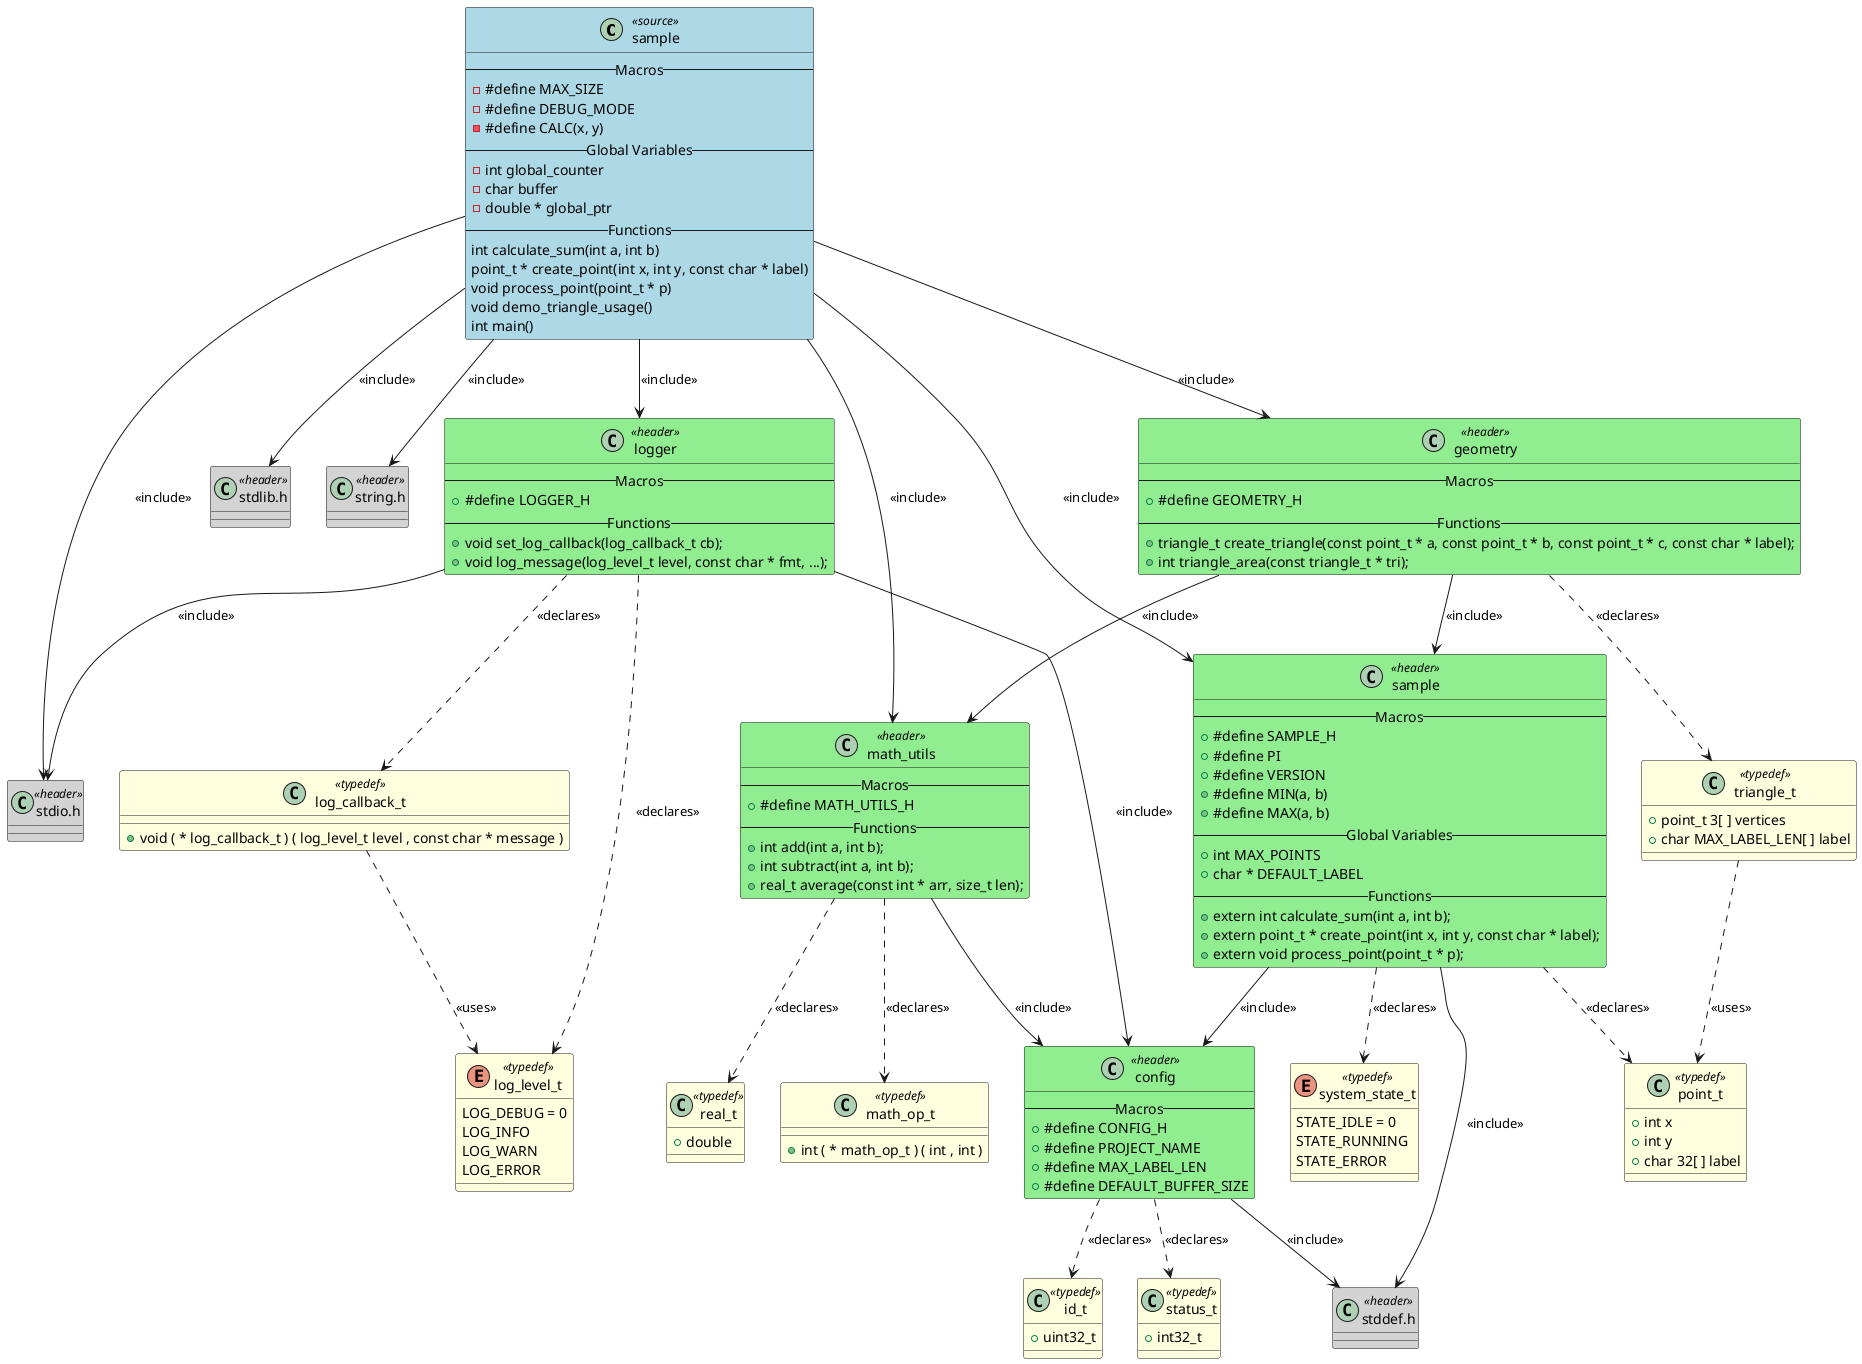 @startuml sample

class "sample" as SAMPLE <<source>> #LightBlue
{
-- Macros --
- #define MAX_SIZE
- #define DEBUG_MODE
- #define CALC(x, y)
-- Global Variables --
- int global_counter
- char buffer
- double * global_ptr
-- Functions --
int calculate_sum(int a, int b)
point_t * create_point(int x, int y, const char * label)
void process_point(point_t * p)
void demo_triangle_usage()
int main()
}

class "stdio.h" as HEADER_STDIO <<header>> #LightGray
{
}

class "stdlib.h" as HEADER_STDLIB <<header>> #LightGray
{
}

class "string.h" as HEADER_STRING <<header>> #LightGray
{
}

class "sample" as HEADER_SAMPLE <<header>> #LightGreen
{
-- Macros --
+ #define SAMPLE_H
+ #define PI
+ #define VERSION
+ #define MIN(a, b)
+ #define MAX(a, b)
-- Global Variables --
+ int MAX_POINTS
+ char * DEFAULT_LABEL
-- Functions --
+ extern int calculate_sum(int a, int b);
+ extern point_t * create_point(int x, int y, const char * label);
+ extern void process_point(point_t * p);
}
class "math_utils" as HEADER_MATH_UTILS <<header>> #LightGreen
{
-- Macros --
+ #define MATH_UTILS_H
-- Functions --
+ int add(int a, int b);
+ int subtract(int a, int b);
+ real_t average(const int * arr, size_t len);
}
class "logger" as HEADER_LOGGER <<header>> #LightGreen
{
-- Macros --
+ #define LOGGER_H
-- Functions --
+ void set_log_callback(log_callback_t cb);
+ void log_message(log_level_t level, const char * fmt, ...);
}
class "geometry" as HEADER_GEOMETRY <<header>> #LightGreen
{
-- Macros --
+ #define GEOMETRY_H
-- Functions --
+ triangle_t create_triangle(const point_t * a, const point_t * b, const point_t * c, const char * label);
+ int triangle_area(const triangle_t * tri);
}
class "config" as HEADER_CONFIG <<header>> #LightGreen
{
-- Macros --
+ #define CONFIG_H
+ #define PROJECT_NAME
+ #define MAX_LABEL_LEN
+ #define DEFAULT_BUFFER_SIZE
}
class "stddef.h" as HEADER_STDDEF <<header>> #LightGray
{
}

class "point_t" as TYPEDEF_POINT_T <<typedef>> #LightYellow
{
+ int x
+ int y
+ char 32[ ] label
}

enum "system_state_t" as TYPEDEF_SYSTEM_STATE_T <<typedef>> #LightYellow
{
STATE_IDLE = 0
STATE_RUNNING
STATE_ERROR
}

class "id_t" as TYPEDEF_ID_T <<typedef>> #LightYellow
{
+ uint32_t
}

class "status_t" as TYPEDEF_STATUS_T <<typedef>> #LightYellow
{
+ int32_t
}

class "triangle_t" as TYPEDEF_TRIANGLE_T <<typedef>> #LightYellow
{
+ point_t 3[ ] vertices
+ char MAX_LABEL_LEN[ ] label
}

enum "log_level_t" as TYPEDEF_LOG_LEVEL_T <<typedef>> #LightYellow
{
LOG_DEBUG = 0
LOG_INFO
LOG_WARN
LOG_ERROR
}

class "log_callback_t" as TYPEDEF_LOG_CALLBACK_T <<typedef>> #LightYellow
{
+ void ( * log_callback_t ) ( log_level_t level , const char * message )
}

class "real_t" as TYPEDEF_REAL_T <<typedef>> #LightYellow
{
+ double
}

class "math_op_t" as TYPEDEF_MATH_OP_T <<typedef>> #LightYellow
{
+ int ( * math_op_t ) ( int , int )
}

SAMPLE --> HEADER_STDIO : <<include>>
SAMPLE --> HEADER_STDLIB : <<include>>
SAMPLE --> HEADER_STRING : <<include>>
SAMPLE --> HEADER_SAMPLE : <<include>>
SAMPLE --> HEADER_MATH_UTILS : <<include>>
SAMPLE --> HEADER_LOGGER : <<include>>
SAMPLE --> HEADER_GEOMETRY : <<include>>
HEADER_SAMPLE --> HEADER_STDDEF : <<include>>
HEADER_SAMPLE --> HEADER_CONFIG : <<include>>
HEADER_MATH_UTILS --> HEADER_CONFIG : <<include>>
HEADER_LOGGER --> HEADER_STDIO : <<include>>
HEADER_LOGGER --> HEADER_CONFIG : <<include>>
HEADER_GEOMETRY --> HEADER_SAMPLE : <<include>>
HEADER_GEOMETRY --> HEADER_MATH_UTILS : <<include>>
HEADER_CONFIG --> HEADER_STDDEF : <<include>>
HEADER_SAMPLE ..> TYPEDEF_POINT_T : <<declares>>
HEADER_SAMPLE ..> TYPEDEF_SYSTEM_STATE_T : <<declares>>
HEADER_LOGGER ..> TYPEDEF_LOG_LEVEL_T : <<declares>>
HEADER_GEOMETRY ..> TYPEDEF_TRIANGLE_T : <<declares>>
TYPEDEF_TRIANGLE_T ..> TYPEDEF_POINT_T : <<uses>>
TYPEDEF_LOG_CALLBACK_T ..> TYPEDEF_LOG_LEVEL_T : <<uses>>
HEADER_CONFIG ..> TYPEDEF_ID_T : <<declares>>
HEADER_CONFIG ..> TYPEDEF_STATUS_T : <<declares>>
HEADER_MATH_UTILS ..> TYPEDEF_REAL_T : <<declares>>
HEADER_MATH_UTILS ..> TYPEDEF_MATH_OP_T : <<declares>>
HEADER_LOGGER ..> TYPEDEF_LOG_CALLBACK_T : <<declares>>

@enduml